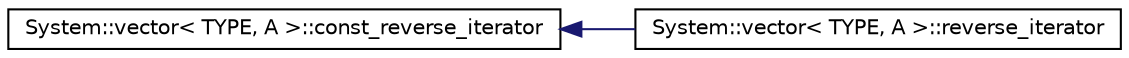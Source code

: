 digraph G
{
  edge [fontname="Helvetica",fontsize="10",labelfontname="Helvetica",labelfontsize="10"];
  node [fontname="Helvetica",fontsize="10",shape=record];
  rankdir="LR";
  Node1 [label="System::vector\< TYPE, A \>::const_reverse_iterator",height=0.2,width=0.4,color="black", fillcolor="white", style="filled",URL="$class_system_1_1vector_1_1const__reverse__iterator.html"];
  Node1 -> Node2 [dir="back",color="midnightblue",fontsize="10",style="solid",fontname="Helvetica"];
  Node2 [label="System::vector\< TYPE, A \>::reverse_iterator",height=0.2,width=0.4,color="black", fillcolor="white", style="filled",URL="$class_system_1_1vector_1_1reverse__iterator.html"];
}
